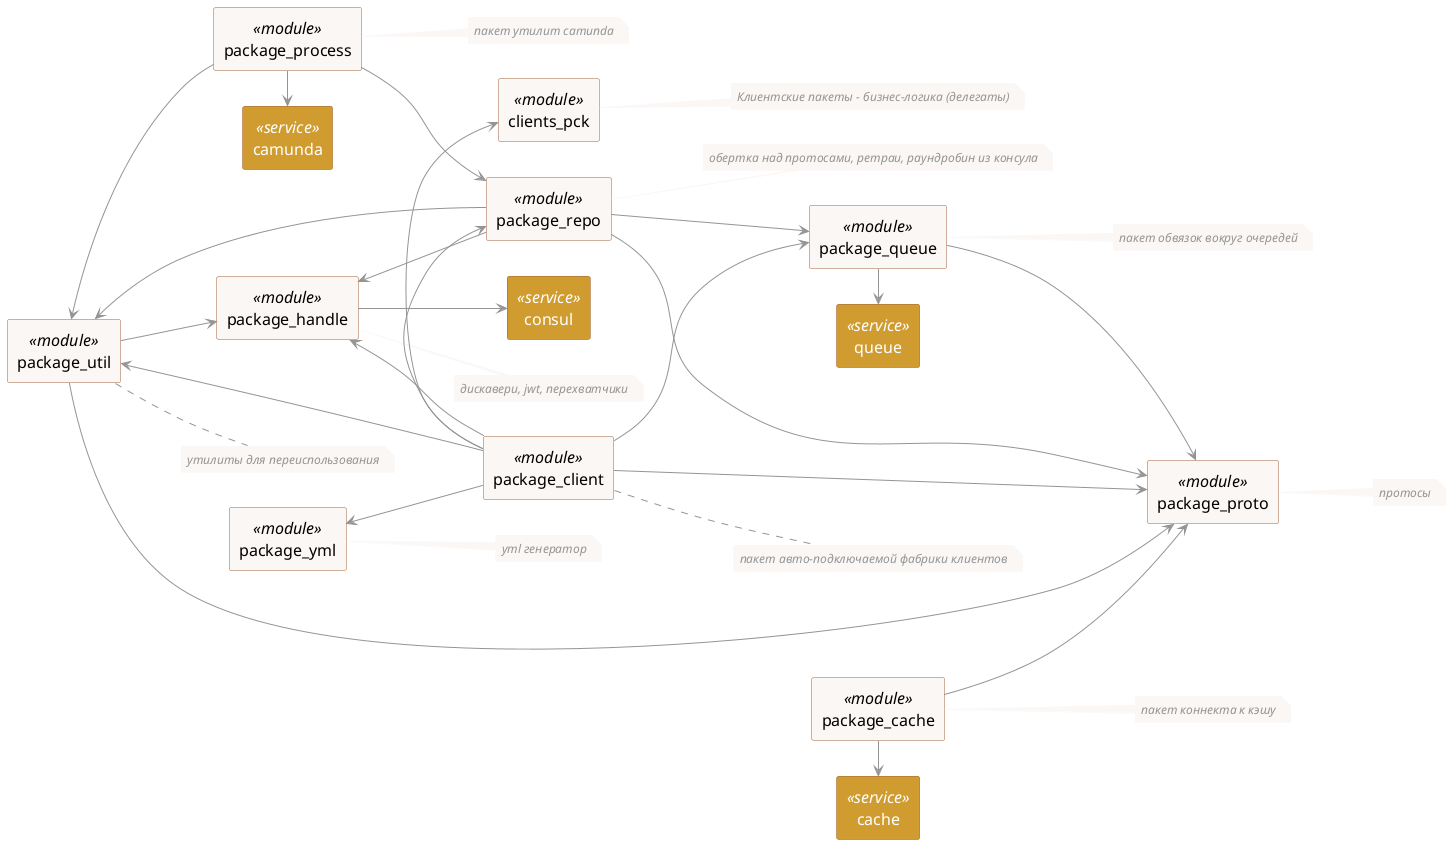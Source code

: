@startuml
skinparam componentStyle rectangle
skinparam backgroundColor #fff
skinparam component {
    FontColor #000
    BackgroundColor #faf7f5
    BorderColor #a3643f
}
skinparam ArrowColor #949494
skinparam ArrowFontColor #949494
skinparam component<<service>> {
    FontColor #fff
    BackgroundColor #d09c30
    BorderColor #a3643f
    FontSize 16
    FontWeight bold
}
skinparam component<<module>> {
    FontColor #000
    BackgroundColor #faf7f5
    BorderColor #a3643f
    FontSize 16
    FontWeight bold
}
skinparam note {
    FontColor #949494
    BackgroundColor #faf7f5
    BorderColor #faf7f5
    FontSize 12
    FontStyle italic
}
left to right direction

component "consul" <<service>> as consul
component "queue" <<service>> as queue
component "cache" <<service>> as cache
component "camunda" <<service>> as camunda

component "package_repo" <<module>> as package_repo
note right of package_repo
обертка над протосами, ретраи, раундробин из консула
end note

component "package_util" <<module>> as package_util
note right of package_util
утилиты для переиспользования
end note

component "package_queue" <<module>> as package_queue
note right of package_queue
пакет обвязок вокруг очередей
end note

component "package_cache" <<module>> as package_cache
note right of package_cache
пакет коннекта к кэшу
end note

component "package_proto" <<module>> as package_proto
note right of package_proto
протосы
end note

component "package_yml" <<module>> as package_yml
note right of package_yml
yml генератор
end note

component "package_handle" <<module>> as package_handle
note right of package_handle
дискавери, jwt, перехватчики
end note

component "package_client" <<module>> as package_client
note right of package_client
пакет авто-подключаемой фабрики клиентов
end note

component "package_process" <<module>> as package_process
note right of package_process
пакет утилит camunda
end note

component "clients_pck" <<module>> as clients_pck
note right of clients_pck
Клиентские пакеты - бизнес-логика (делегаты)
end note

package_cache -down-> package_proto
package_cache -right-> cache

package_handle -down-> consul

package_queue -down-> package_proto
package_queue -right-> queue

package_repo -down-> package_proto
package_repo -right-> package_queue
package_repo -left-> package_util
package_repo -up-> package_handle

package_util -right-> package_handle
package_util -down-> package_proto

package_client -down-> package_proto
package_client -right-> clients_pck
package_client -up-> package_yml
package_client -left-> package_util
package_client -down-> package_queue
package_client -up-> package_handle
package_client -left-> package_repo

package_process -down-> package_repo
package_process -right-> camunda
package_process -up-> package_util

@enduml